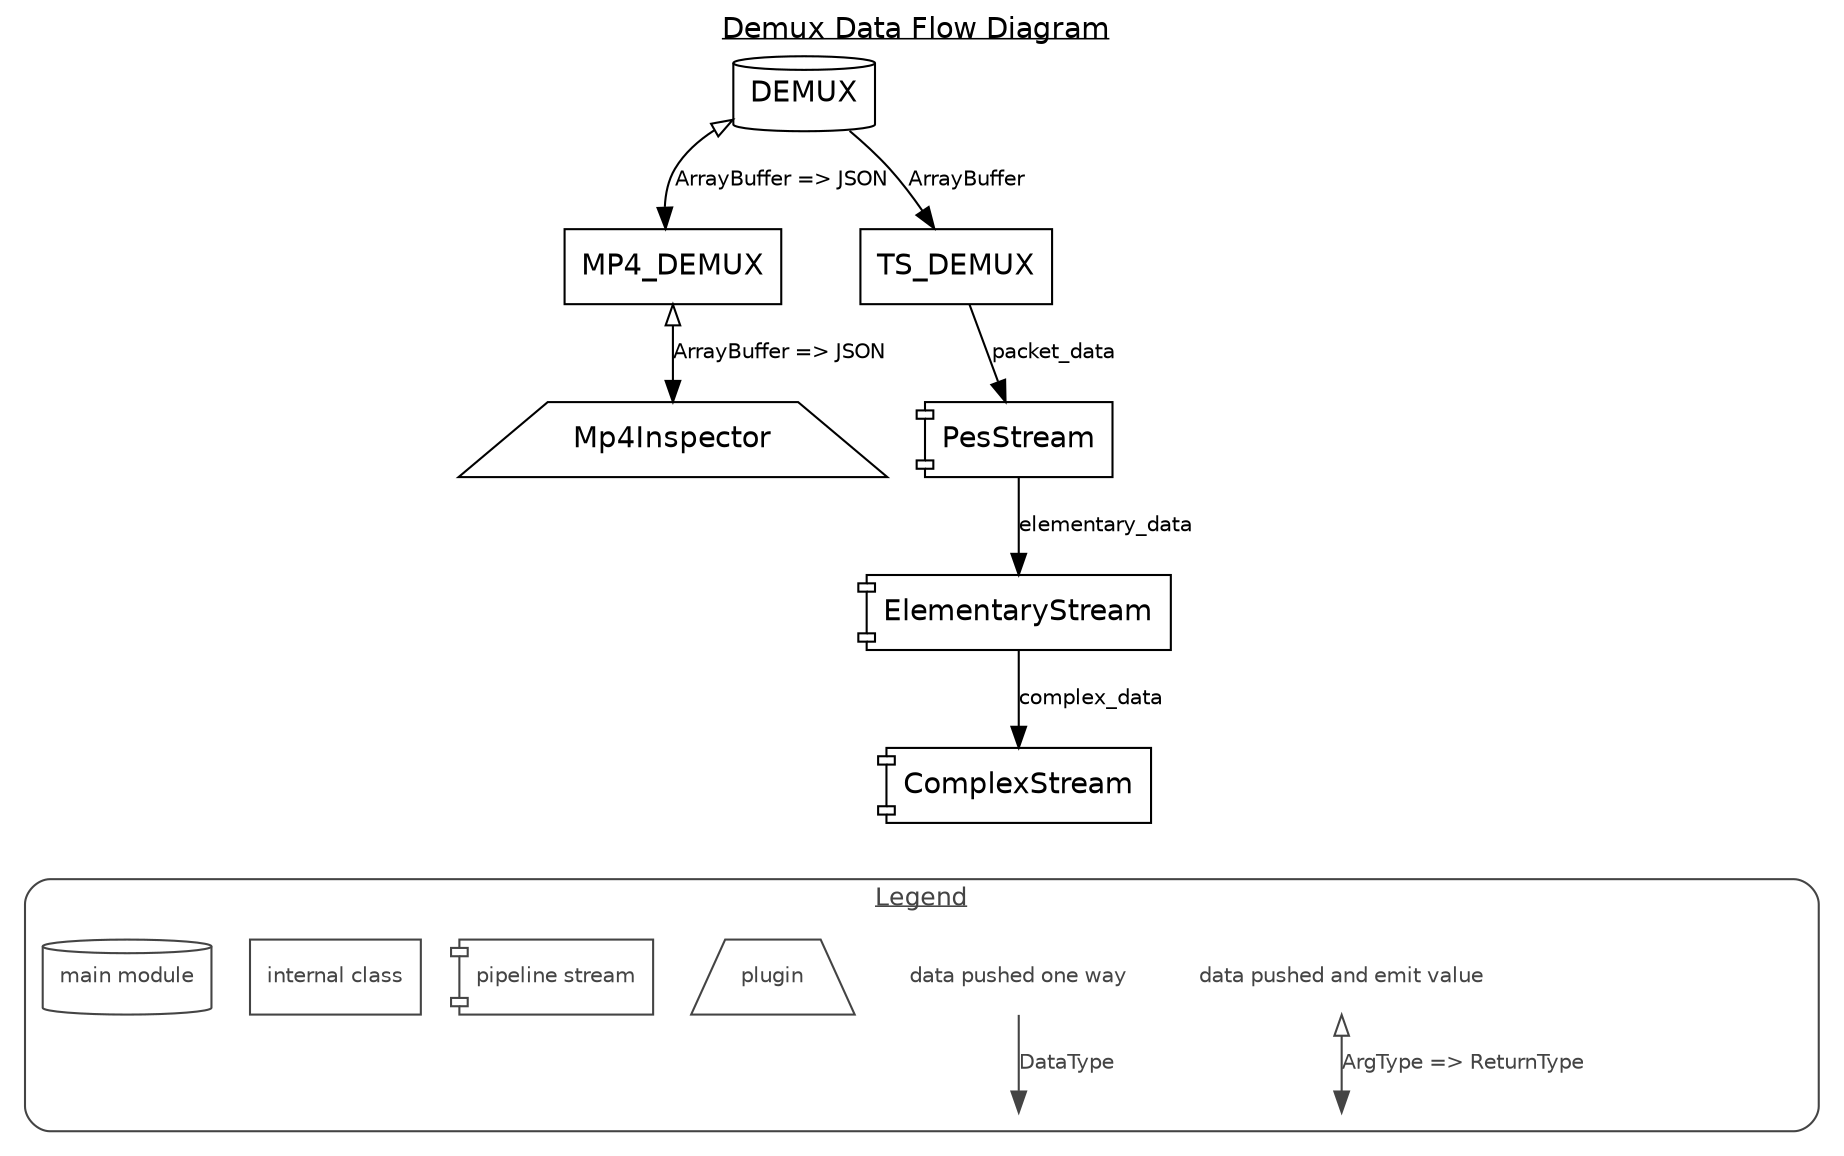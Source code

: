 # Documentation: https://graphviz.gitlab.io/documentation/
# Generate png with: dot -Tpng -O dataflow.gv


digraph demux {
    label = <<u>Demux Data Flow Diagram</u> <br/>>
    labelloc = t

    graph [fontname = "helvetica"];
    node [fontname = "helvetica", shape = rectangle]
    edge [fontname = "helvetica", fontsize = 10]

    DEMUX [label = "DEMUX" shape = cylinder]
    MP4_DEMUX [shape = rectangle]
    TS_DEMUX [shape = rectangle]

    PesStream   [shape = component]
    ElementaryStream  [shape = component]
    ComplexStream  [shape = component]
    Mp4Inspector  [shape = trapezium]

    ####################################################################################################
    DEMUX -> MP4_DEMUX [label = "ArrayBuffer => JSON" dir = both arrowtail = onormal]
    DEMUX -> TS_DEMUX [label = "ArrayBuffer"]

    MP4_DEMUX -> Mp4Inspector [label = "ArrayBuffer => JSON" dir = both arrowtail = onormal]

    TS_DEMUX -> PesStream [label = "packet_data"]
    PesStream -> ElementaryStream [label = "elementary_data"]
    ElementaryStream -> ComplexStream [label = "complex_data"]



    subgraph cluster_legend {
        style = rounded
        color = "#444444"
        label = <<u>Legend</u>>
        fontsize = 12
        fontcolor = "#444444"

        node [shape = plaintext color = "#444444" fontsize = 10 fontcolor = "#444444"]
        edge [color = "#444444" fontcolor = "#444444"]

        blank1 [label = "" fixedsize = true height = 0]
        blank2 [label = "" fixedsize = true height = 0]
        blank3 [label = "" fixedsize = true height = 0]
        blank4 [label = "" fixedsize = true height = 0]

        "data pushed and emit value" -> blank2 [dir = both arrowtail = onormal label = "ArgType => ReturnType"]
        "data pushed one way" -> blank1 [label = "DataType"]

        "plugin" [shape = trapezium]
        "pipeline stream" [shape = component]
        "internal class" [shape = rectangle]
        "main module" [shape = cylinder]
    }

    # Hack to move the legend beneath the main graph:
    ComplexStream -> "data pushed one way" [style = invisible arrowhead = none]
}

